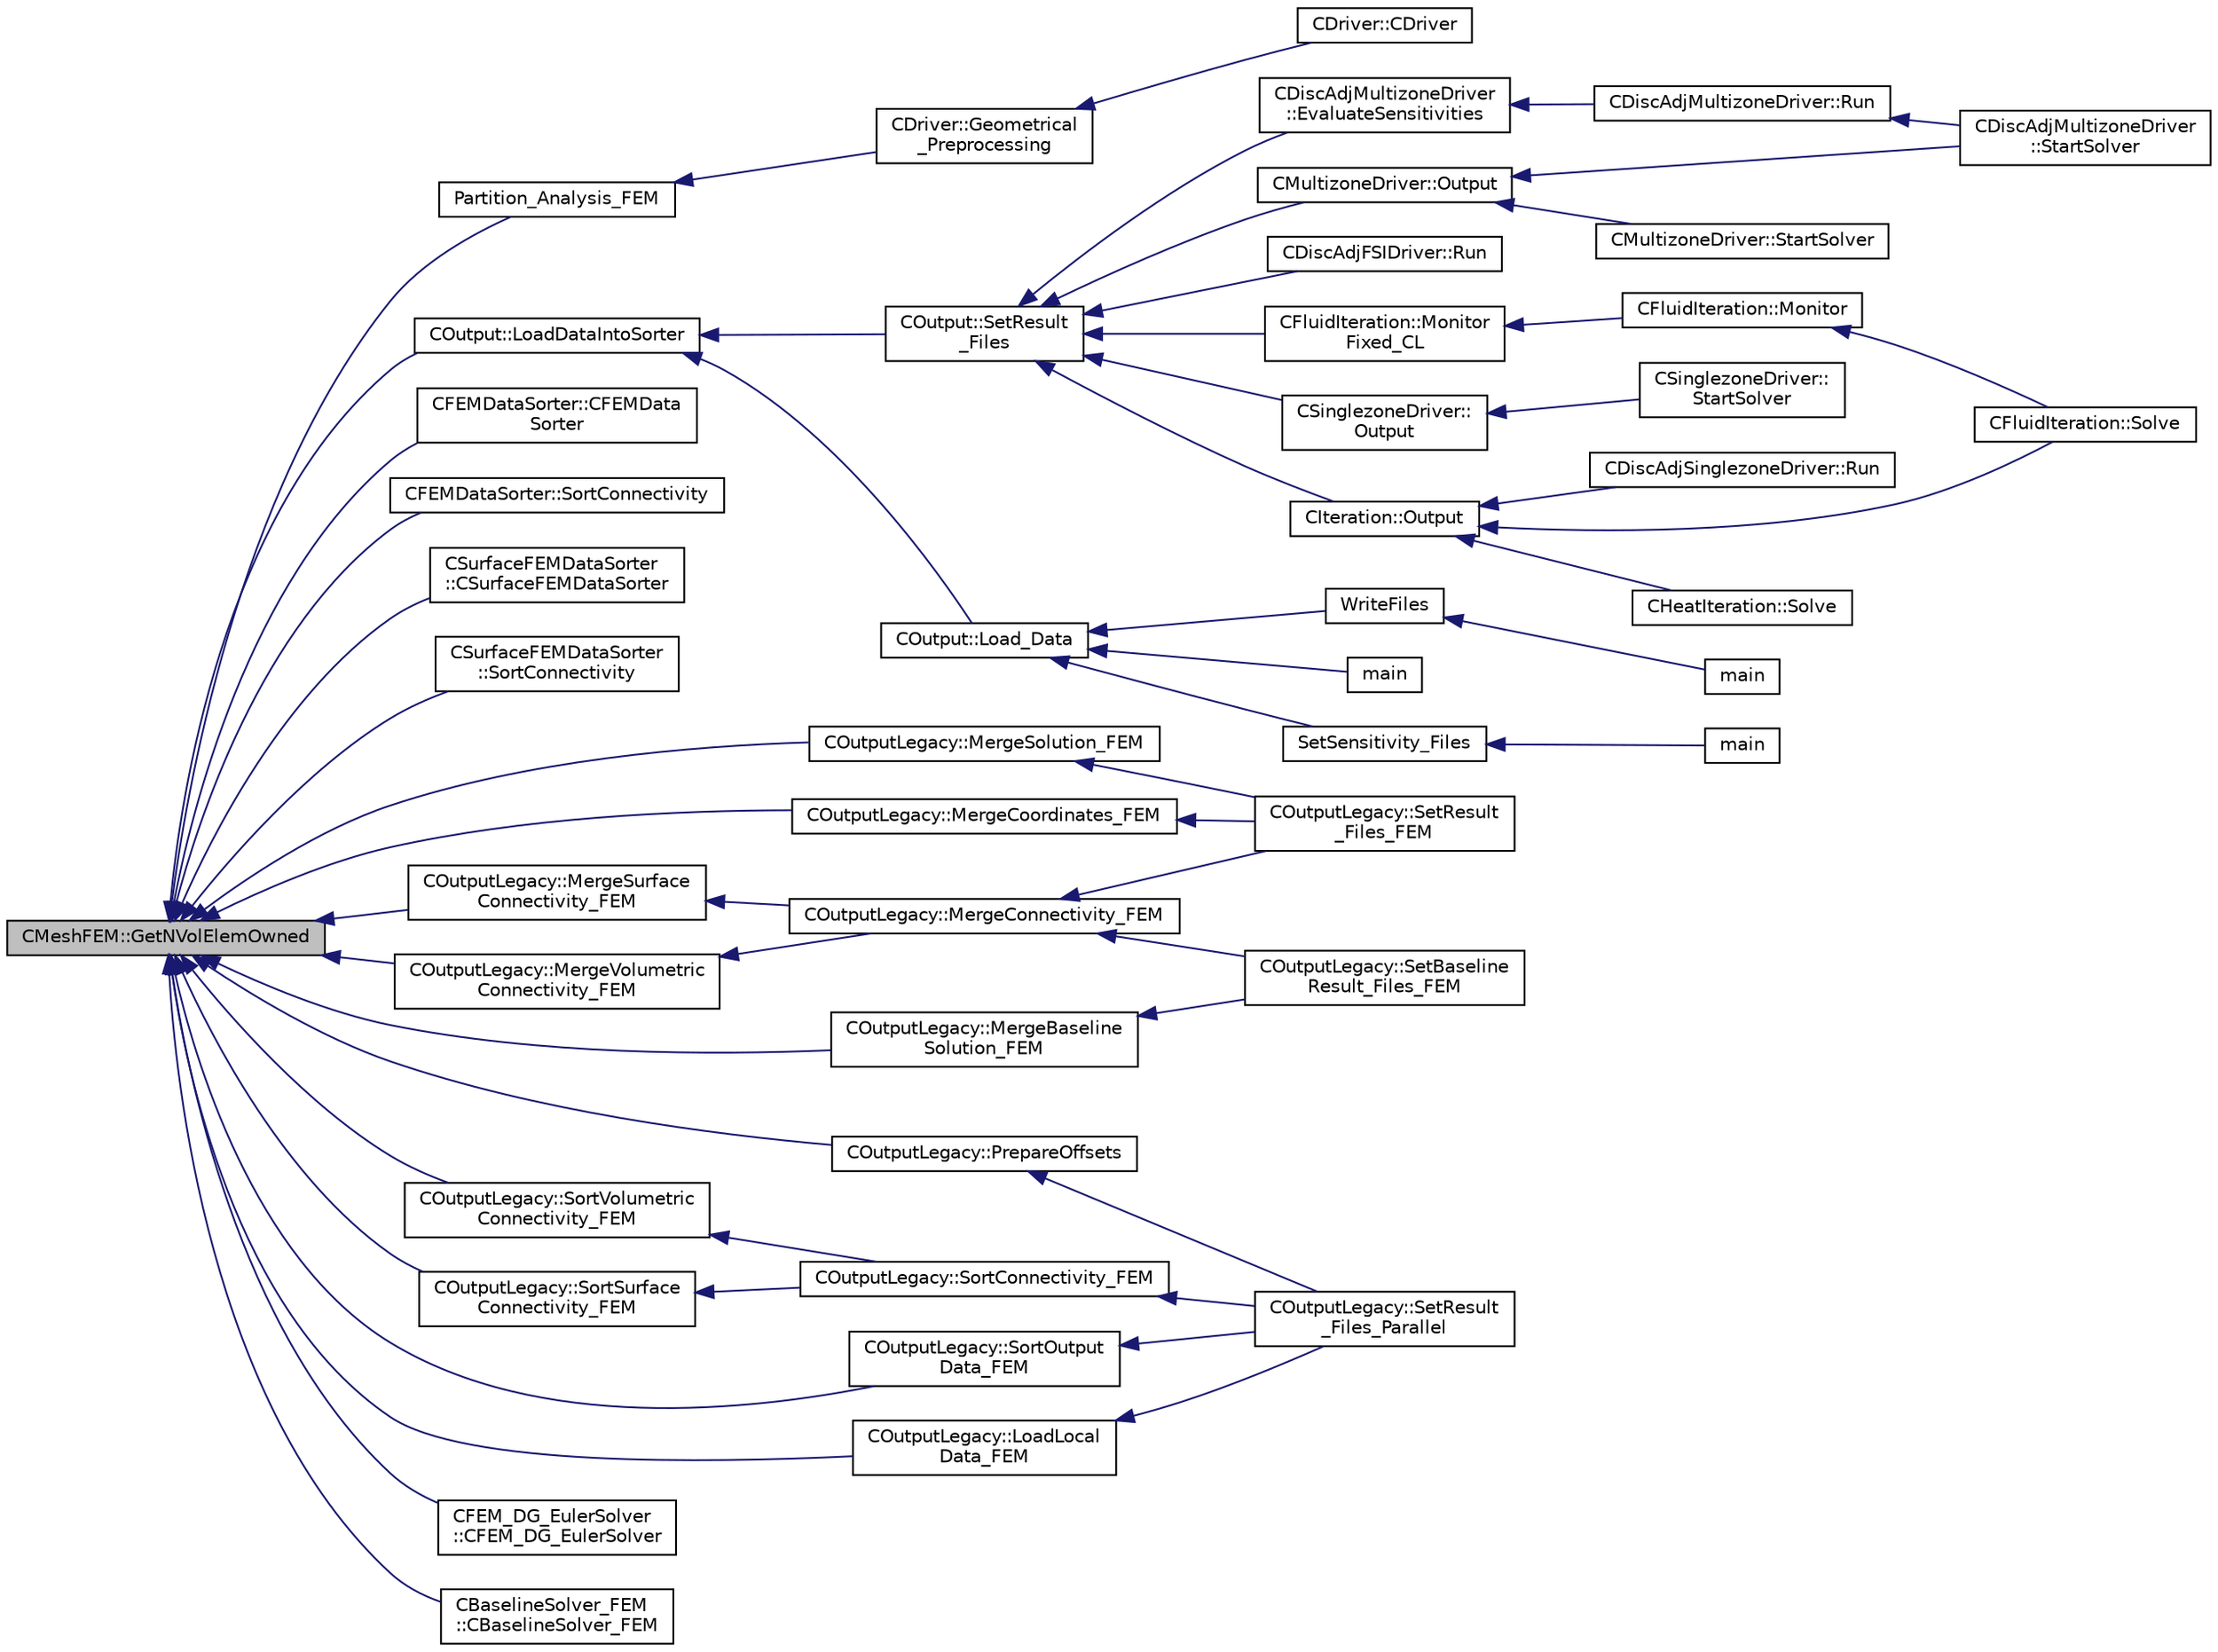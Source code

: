 digraph "CMeshFEM::GetNVolElemOwned"
{
  edge [fontname="Helvetica",fontsize="10",labelfontname="Helvetica",labelfontsize="10"];
  node [fontname="Helvetica",fontsize="10",shape=record];
  rankdir="LR";
  Node122 [label="CMeshFEM::GetNVolElemOwned",height=0.2,width=0.4,color="black", fillcolor="grey75", style="filled", fontcolor="black"];
  Node122 -> Node123 [dir="back",color="midnightblue",fontsize="10",style="solid",fontname="Helvetica"];
  Node123 [label="Partition_Analysis_FEM",height=0.2,width=0.4,color="black", fillcolor="white", style="filled",URL="$definition__structure_8cpp.html#ac8f2a44b074b895036080900e1315053",tooltip="Performs an analysis of the mesh partitions for distributed memory calculations for the FEM solver..."];
  Node123 -> Node124 [dir="back",color="midnightblue",fontsize="10",style="solid",fontname="Helvetica"];
  Node124 [label="CDriver::Geometrical\l_Preprocessing",height=0.2,width=0.4,color="black", fillcolor="white", style="filled",URL="$class_c_driver.html#ad3d55fa299acdb779a7772bcee249004",tooltip="Construction of the edge-based data structure and the multigrid structure. "];
  Node124 -> Node125 [dir="back",color="midnightblue",fontsize="10",style="solid",fontname="Helvetica"];
  Node125 [label="CDriver::CDriver",height=0.2,width=0.4,color="black", fillcolor="white", style="filled",URL="$class_c_driver.html#a3fca4a013a6efa9bbb38fe78a86b5f3d",tooltip="Constructor of the class. "];
  Node122 -> Node126 [dir="back",color="midnightblue",fontsize="10",style="solid",fontname="Helvetica"];
  Node126 [label="COutput::LoadDataIntoSorter",height=0.2,width=0.4,color="black", fillcolor="white", style="filled",URL="$class_c_output.html#ac54efb9d794c522e1bef6cb4ed0d5b9f",tooltip="Load up the values of the requested volume fields into ::Local_Data array. "];
  Node126 -> Node127 [dir="back",color="midnightblue",fontsize="10",style="solid",fontname="Helvetica"];
  Node127 [label="COutput::Load_Data",height=0.2,width=0.4,color="black", fillcolor="white", style="filled",URL="$class_c_output.html#a0f77a2ee7a1c28591fd733bbe95951e7",tooltip="Load the data from the solvers into the data sorters and sort it for the linear partitioning. "];
  Node127 -> Node128 [dir="back",color="midnightblue",fontsize="10",style="solid",fontname="Helvetica"];
  Node128 [label="main",height=0.2,width=0.4,color="black", fillcolor="white", style="filled",URL="$_s_u2___d_e_f_8cpp.html#a0ddf1224851353fc92bfbff6f499fa97"];
  Node127 -> Node129 [dir="back",color="midnightblue",fontsize="10",style="solid",fontname="Helvetica"];
  Node129 [label="SetSensitivity_Files",height=0.2,width=0.4,color="black", fillcolor="white", style="filled",URL="$_s_u2___d_o_t_8cpp.html#a63d4fd49ad25f4916709545fb847948c",tooltip="Write the sensitivity (including mesh sensitivity) computed with the discrete adjoint method on the s..."];
  Node129 -> Node130 [dir="back",color="midnightblue",fontsize="10",style="solid",fontname="Helvetica"];
  Node130 [label="main",height=0.2,width=0.4,color="black", fillcolor="white", style="filled",URL="$_s_u2___d_o_t_8cpp.html#a0ddf1224851353fc92bfbff6f499fa97"];
  Node127 -> Node131 [dir="back",color="midnightblue",fontsize="10",style="solid",fontname="Helvetica"];
  Node131 [label="WriteFiles",height=0.2,width=0.4,color="black", fillcolor="white", style="filled",URL="$_s_u2___s_o_l_8cpp.html#a43305e0af849b318ce139ccf6a164626"];
  Node131 -> Node132 [dir="back",color="midnightblue",fontsize="10",style="solid",fontname="Helvetica"];
  Node132 [label="main",height=0.2,width=0.4,color="black", fillcolor="white", style="filled",URL="$_s_u2___s_o_l_8cpp.html#a0ddf1224851353fc92bfbff6f499fa97"];
  Node126 -> Node133 [dir="back",color="midnightblue",fontsize="10",style="solid",fontname="Helvetica"];
  Node133 [label="COutput::SetResult\l_Files",height=0.2,width=0.4,color="black", fillcolor="white", style="filled",URL="$class_c_output.html#a8cae0e94e8769f55d5865df600acbc2f",tooltip="Loop through all requested output files and write the volume output data. "];
  Node133 -> Node134 [dir="back",color="midnightblue",fontsize="10",style="solid",fontname="Helvetica"];
  Node134 [label="CDiscAdjMultizoneDriver\l::EvaluateSensitivities",height=0.2,width=0.4,color="black", fillcolor="white", style="filled",URL="$class_c_disc_adj_multizone_driver.html#ac2789097629674cfb7d4de64954024df",tooltip="Evaluate sensitivites for the current adjoint solution and output files. "];
  Node134 -> Node135 [dir="back",color="midnightblue",fontsize="10",style="solid",fontname="Helvetica"];
  Node135 [label="CDiscAdjMultizoneDriver::Run",height=0.2,width=0.4,color="black", fillcolor="white", style="filled",URL="$class_c_disc_adj_multizone_driver.html#af996aecdb6d20aa4fc81c9b67295abf5",tooltip="[Overload] Run an discrete adjoint update of all solvers within multiple zones. "];
  Node135 -> Node136 [dir="back",color="midnightblue",fontsize="10",style="solid",fontname="Helvetica"];
  Node136 [label="CDiscAdjMultizoneDriver\l::StartSolver",height=0.2,width=0.4,color="black", fillcolor="white", style="filled",URL="$class_c_disc_adj_multizone_driver.html#a75de0a1a482ceeed4301a384f1515092",tooltip="[Overload] Launch the computation for discrete adjoint multizone problems. "];
  Node133 -> Node137 [dir="back",color="midnightblue",fontsize="10",style="solid",fontname="Helvetica"];
  Node137 [label="CDiscAdjFSIDriver::Run",height=0.2,width=0.4,color="black", fillcolor="white", style="filled",URL="$class_c_disc_adj_f_s_i_driver.html#a2e965d6e9c4dcfc296077cae225cab21",tooltip="Run a Discrete Adjoint iteration for the FSI problem. "];
  Node133 -> Node138 [dir="back",color="midnightblue",fontsize="10",style="solid",fontname="Helvetica"];
  Node138 [label="CMultizoneDriver::Output",height=0.2,width=0.4,color="black", fillcolor="white", style="filled",URL="$class_c_multizone_driver.html#a994366ecc93e27a86948b93cd3c722e7",tooltip="Output the solution in solution file. "];
  Node138 -> Node136 [dir="back",color="midnightblue",fontsize="10",style="solid",fontname="Helvetica"];
  Node138 -> Node139 [dir="back",color="midnightblue",fontsize="10",style="solid",fontname="Helvetica"];
  Node139 [label="CMultizoneDriver::StartSolver",height=0.2,width=0.4,color="black", fillcolor="white", style="filled",URL="$class_c_multizone_driver.html#a03cfc000c383ef0d86d34e1c6aef5ff3",tooltip="[Overload] Launch the computation for multizone problems. "];
  Node133 -> Node140 [dir="back",color="midnightblue",fontsize="10",style="solid",fontname="Helvetica"];
  Node140 [label="CSinglezoneDriver::\lOutput",height=0.2,width=0.4,color="black", fillcolor="white", style="filled",URL="$class_c_singlezone_driver.html#afc32b69df4468ab19f5285782b91f0be",tooltip="Output the solution in solution file. "];
  Node140 -> Node141 [dir="back",color="midnightblue",fontsize="10",style="solid",fontname="Helvetica"];
  Node141 [label="CSinglezoneDriver::\lStartSolver",height=0.2,width=0.4,color="black", fillcolor="white", style="filled",URL="$class_c_singlezone_driver.html#a6eb4215f7ee740a6d5edb798110ce44a",tooltip="[Overload] Launch the computation for single-zone problems. "];
  Node133 -> Node142 [dir="back",color="midnightblue",fontsize="10",style="solid",fontname="Helvetica"];
  Node142 [label="CIteration::Output",height=0.2,width=0.4,color="black", fillcolor="white", style="filled",URL="$class_c_iteration.html#a81703988a52c42fd644506cd2009c8e1",tooltip="A virtual member. "];
  Node142 -> Node143 [dir="back",color="midnightblue",fontsize="10",style="solid",fontname="Helvetica"];
  Node143 [label="CDiscAdjSinglezoneDriver::Run",height=0.2,width=0.4,color="black", fillcolor="white", style="filled",URL="$class_c_disc_adj_singlezone_driver.html#a624c84f750a031872526d62b93cff1f1",tooltip="Run a single iteration of the discrete adjoint solver with a single zone. "];
  Node142 -> Node144 [dir="back",color="midnightblue",fontsize="10",style="solid",fontname="Helvetica"];
  Node144 [label="CFluidIteration::Solve",height=0.2,width=0.4,color="black", fillcolor="white", style="filled",URL="$class_c_fluid_iteration.html#ae22cd342c9c9d2ea5ac3f5103394ff80",tooltip="Iterate the fluid system for a number of Inner_Iter iterations. "];
  Node142 -> Node145 [dir="back",color="midnightblue",fontsize="10",style="solid",fontname="Helvetica"];
  Node145 [label="CHeatIteration::Solve",height=0.2,width=0.4,color="black", fillcolor="white", style="filled",URL="$class_c_heat_iteration.html#ac9bc702cd04ec181d142db04b176e3b1",tooltip="Perform a single iteration of the wave system. "];
  Node133 -> Node146 [dir="back",color="midnightblue",fontsize="10",style="solid",fontname="Helvetica"];
  Node146 [label="CFluidIteration::Monitor\lFixed_CL",height=0.2,width=0.4,color="black", fillcolor="white", style="filled",URL="$class_c_fluid_iteration.html#a21538ff2df862f29e659135452d901a1",tooltip="Fixed CL monitoring function. "];
  Node146 -> Node147 [dir="back",color="midnightblue",fontsize="10",style="solid",fontname="Helvetica"];
  Node147 [label="CFluidIteration::Monitor",height=0.2,width=0.4,color="black", fillcolor="white", style="filled",URL="$class_c_fluid_iteration.html#a563192d869a4e82151c0bf6781b4890d",tooltip="Monitors the convergence and other metrics for the fluid system. "];
  Node147 -> Node144 [dir="back",color="midnightblue",fontsize="10",style="solid",fontname="Helvetica"];
  Node122 -> Node148 [dir="back",color="midnightblue",fontsize="10",style="solid",fontname="Helvetica"];
  Node148 [label="CFEMDataSorter::CFEMData\lSorter",height=0.2,width=0.4,color="black", fillcolor="white", style="filled",URL="$class_c_f_e_m_data_sorter.html#a7b420f3245547633625b8a7d6dabab07",tooltip="Constructor. "];
  Node122 -> Node149 [dir="back",color="midnightblue",fontsize="10",style="solid",fontname="Helvetica"];
  Node149 [label="CFEMDataSorter::SortConnectivity",height=0.2,width=0.4,color="black", fillcolor="white", style="filled",URL="$class_c_f_e_m_data_sorter.html#a64ab49586d00b34fc18ba4f672b9ff10",tooltip="Sort the connectivities (volume and surface) into data structures used for output file writing..."];
  Node122 -> Node150 [dir="back",color="midnightblue",fontsize="10",style="solid",fontname="Helvetica"];
  Node150 [label="CSurfaceFEMDataSorter\l::CSurfaceFEMDataSorter",height=0.2,width=0.4,color="black", fillcolor="white", style="filled",URL="$class_c_surface_f_e_m_data_sorter.html#ac9f5b8f66b9e526659c03245c397ef28",tooltip="Constructor. "];
  Node122 -> Node151 [dir="back",color="midnightblue",fontsize="10",style="solid",fontname="Helvetica"];
  Node151 [label="CSurfaceFEMDataSorter\l::SortConnectivity",height=0.2,width=0.4,color="black", fillcolor="white", style="filled",URL="$class_c_surface_f_e_m_data_sorter.html#ac9c76b1a4428cb3d4369903e2c501ea0",tooltip="Sort the connectivities (volume and surface) into data structures used for output file writing..."];
  Node122 -> Node152 [dir="back",color="midnightblue",fontsize="10",style="solid",fontname="Helvetica"];
  Node152 [label="COutputLegacy::MergeCoordinates_FEM",height=0.2,width=0.4,color="black", fillcolor="white", style="filled",URL="$class_c_output_legacy.html#acb116503fee156920c72506ffdf5cd5c",tooltip="Merge the node coordinates from all processors for the FEM solver. "];
  Node152 -> Node153 [dir="back",color="midnightblue",fontsize="10",style="solid",fontname="Helvetica"];
  Node153 [label="COutputLegacy::SetResult\l_Files_FEM",height=0.2,width=0.4,color="black", fillcolor="white", style="filled",URL="$class_c_output_legacy.html#a25b90eb5e2bd0f05f92a89f0768f2181",tooltip="Writes and organizes the all the output files, except the history one, for serial computations with t..."];
  Node122 -> Node154 [dir="back",color="midnightblue",fontsize="10",style="solid",fontname="Helvetica"];
  Node154 [label="COutputLegacy::MergeVolumetric\lConnectivity_FEM",height=0.2,width=0.4,color="black", fillcolor="white", style="filled",URL="$class_c_output_legacy.html#aebd7f2340686aea0308fbf38e7a46e72",tooltip="Merge the connectivity for a single element type from all processors for the FEM solver. "];
  Node154 -> Node155 [dir="back",color="midnightblue",fontsize="10",style="solid",fontname="Helvetica"];
  Node155 [label="COutputLegacy::MergeConnectivity_FEM",height=0.2,width=0.4,color="black", fillcolor="white", style="filled",URL="$class_c_output_legacy.html#a73ac84a0613171e5b77c86055b8a1487",tooltip="Merge the FEM geometry into a data structure used for output file writing. "];
  Node155 -> Node153 [dir="back",color="midnightblue",fontsize="10",style="solid",fontname="Helvetica"];
  Node155 -> Node156 [dir="back",color="midnightblue",fontsize="10",style="solid",fontname="Helvetica"];
  Node156 [label="COutputLegacy::SetBaseline\lResult_Files_FEM",height=0.2,width=0.4,color="black", fillcolor="white", style="filled",URL="$class_c_output_legacy.html#a46c1054bac8c154e4f3464cc1913e06f",tooltip="Writes and organizes the all the output files, except the history one, for DG-FEM simulations (SU2_SO..."];
  Node122 -> Node157 [dir="back",color="midnightblue",fontsize="10",style="solid",fontname="Helvetica"];
  Node157 [label="COutputLegacy::MergeSurface\lConnectivity_FEM",height=0.2,width=0.4,color="black", fillcolor="white", style="filled",URL="$class_c_output_legacy.html#ae2f0e0809fd6b66b5f8a21442928822c",tooltip="Merge the connectivity for a single element type from all processors for the FEM solver. "];
  Node157 -> Node155 [dir="back",color="midnightblue",fontsize="10",style="solid",fontname="Helvetica"];
  Node122 -> Node158 [dir="back",color="midnightblue",fontsize="10",style="solid",fontname="Helvetica"];
  Node158 [label="COutputLegacy::MergeSolution_FEM",height=0.2,width=0.4,color="black", fillcolor="white", style="filled",URL="$class_c_output_legacy.html#a110644b5188c81eef89afc8c2bf197af",tooltip="Merge the FEM solution into a data structure used for output file writing. "];
  Node158 -> Node153 [dir="back",color="midnightblue",fontsize="10",style="solid",fontname="Helvetica"];
  Node122 -> Node159 [dir="back",color="midnightblue",fontsize="10",style="solid",fontname="Helvetica"];
  Node159 [label="COutputLegacy::MergeBaseline\lSolution_FEM",height=0.2,width=0.4,color="black", fillcolor="white", style="filled",URL="$class_c_output_legacy.html#a8378a38838886909dd62759f886e0176",tooltip="Merge the solution into a data structure used for output file writing (DG-FEM). "];
  Node159 -> Node156 [dir="back",color="midnightblue",fontsize="10",style="solid",fontname="Helvetica"];
  Node122 -> Node160 [dir="back",color="midnightblue",fontsize="10",style="solid",fontname="Helvetica"];
  Node160 [label="COutputLegacy::LoadLocal\lData_FEM",height=0.2,width=0.4,color="black", fillcolor="white", style="filled",URL="$class_c_output_legacy.html#ad8c05f16577b95ae1bb4bbdd38643ea0",tooltip="Load the desired solution data into a structure used for parallel reordering and output file writing ..."];
  Node160 -> Node161 [dir="back",color="midnightblue",fontsize="10",style="solid",fontname="Helvetica"];
  Node161 [label="COutputLegacy::SetResult\l_Files_Parallel",height=0.2,width=0.4,color="black", fillcolor="white", style="filled",URL="$class_c_output_legacy.html#a9e7832982d8237df4df455b027fd203b",tooltip="Writes and organizes the all the output files, except the history one, for parallel computations..."];
  Node122 -> Node162 [dir="back",color="midnightblue",fontsize="10",style="solid",fontname="Helvetica"];
  Node162 [label="COutputLegacy::PrepareOffsets",height=0.2,width=0.4,color="black", fillcolor="white", style="filled",URL="$class_c_output_legacy.html#a674c1703e198ac554d4e146be84b5f01",tooltip="Prepare the number of points and offsets for linear partitioning that are needed for output..."];
  Node162 -> Node161 [dir="back",color="midnightblue",fontsize="10",style="solid",fontname="Helvetica"];
  Node122 -> Node163 [dir="back",color="midnightblue",fontsize="10",style="solid",fontname="Helvetica"];
  Node163 [label="COutputLegacy::SortVolumetric\lConnectivity_FEM",height=0.2,width=0.4,color="black", fillcolor="white", style="filled",URL="$class_c_output_legacy.html#abc49d710d98d6921d3495de012071ae8",tooltip="Sort the connectivity for a single volume element type into a linear partitioning across all processo..."];
  Node163 -> Node164 [dir="back",color="midnightblue",fontsize="10",style="solid",fontname="Helvetica"];
  Node164 [label="COutputLegacy::SortConnectivity_FEM",height=0.2,width=0.4,color="black", fillcolor="white", style="filled",URL="$class_c_output_legacy.html#a03c1f74460acd9a255fc75baab610f33",tooltip="Sort the connectivities (volume and surface) into data structures used for output file writing (DG-FE..."];
  Node164 -> Node161 [dir="back",color="midnightblue",fontsize="10",style="solid",fontname="Helvetica"];
  Node122 -> Node165 [dir="back",color="midnightblue",fontsize="10",style="solid",fontname="Helvetica"];
  Node165 [label="COutputLegacy::SortSurface\lConnectivity_FEM",height=0.2,width=0.4,color="black", fillcolor="white", style="filled",URL="$class_c_output_legacy.html#aaea72591e79d4d42ef73da74b0159f6e",tooltip="Sort the connectivity for a single surface element type into a linear partitioning across all process..."];
  Node165 -> Node164 [dir="back",color="midnightblue",fontsize="10",style="solid",fontname="Helvetica"];
  Node122 -> Node166 [dir="back",color="midnightblue",fontsize="10",style="solid",fontname="Helvetica"];
  Node166 [label="COutputLegacy::SortOutput\lData_FEM",height=0.2,width=0.4,color="black", fillcolor="white", style="filled",URL="$class_c_output_legacy.html#ae7161dbd0f6cbf69532938ad7072af9e",tooltip="Sort the output data for each grid node into a linear partitioning across all processors (DG-FEM solv..."];
  Node166 -> Node161 [dir="back",color="midnightblue",fontsize="10",style="solid",fontname="Helvetica"];
  Node122 -> Node167 [dir="back",color="midnightblue",fontsize="10",style="solid",fontname="Helvetica"];
  Node167 [label="CFEM_DG_EulerSolver\l::CFEM_DG_EulerSolver",height=0.2,width=0.4,color="black", fillcolor="white", style="filled",URL="$class_c_f_e_m___d_g___euler_solver.html#a677fa998b78bd489a3f8bee0d56623dd"];
  Node122 -> Node168 [dir="back",color="midnightblue",fontsize="10",style="solid",fontname="Helvetica"];
  Node168 [label="CBaselineSolver_FEM\l::CBaselineSolver_FEM",height=0.2,width=0.4,color="black", fillcolor="white", style="filled",URL="$class_c_baseline_solver___f_e_m.html#a555c5501fce1dfa608bba1e8f77232d1"];
}
